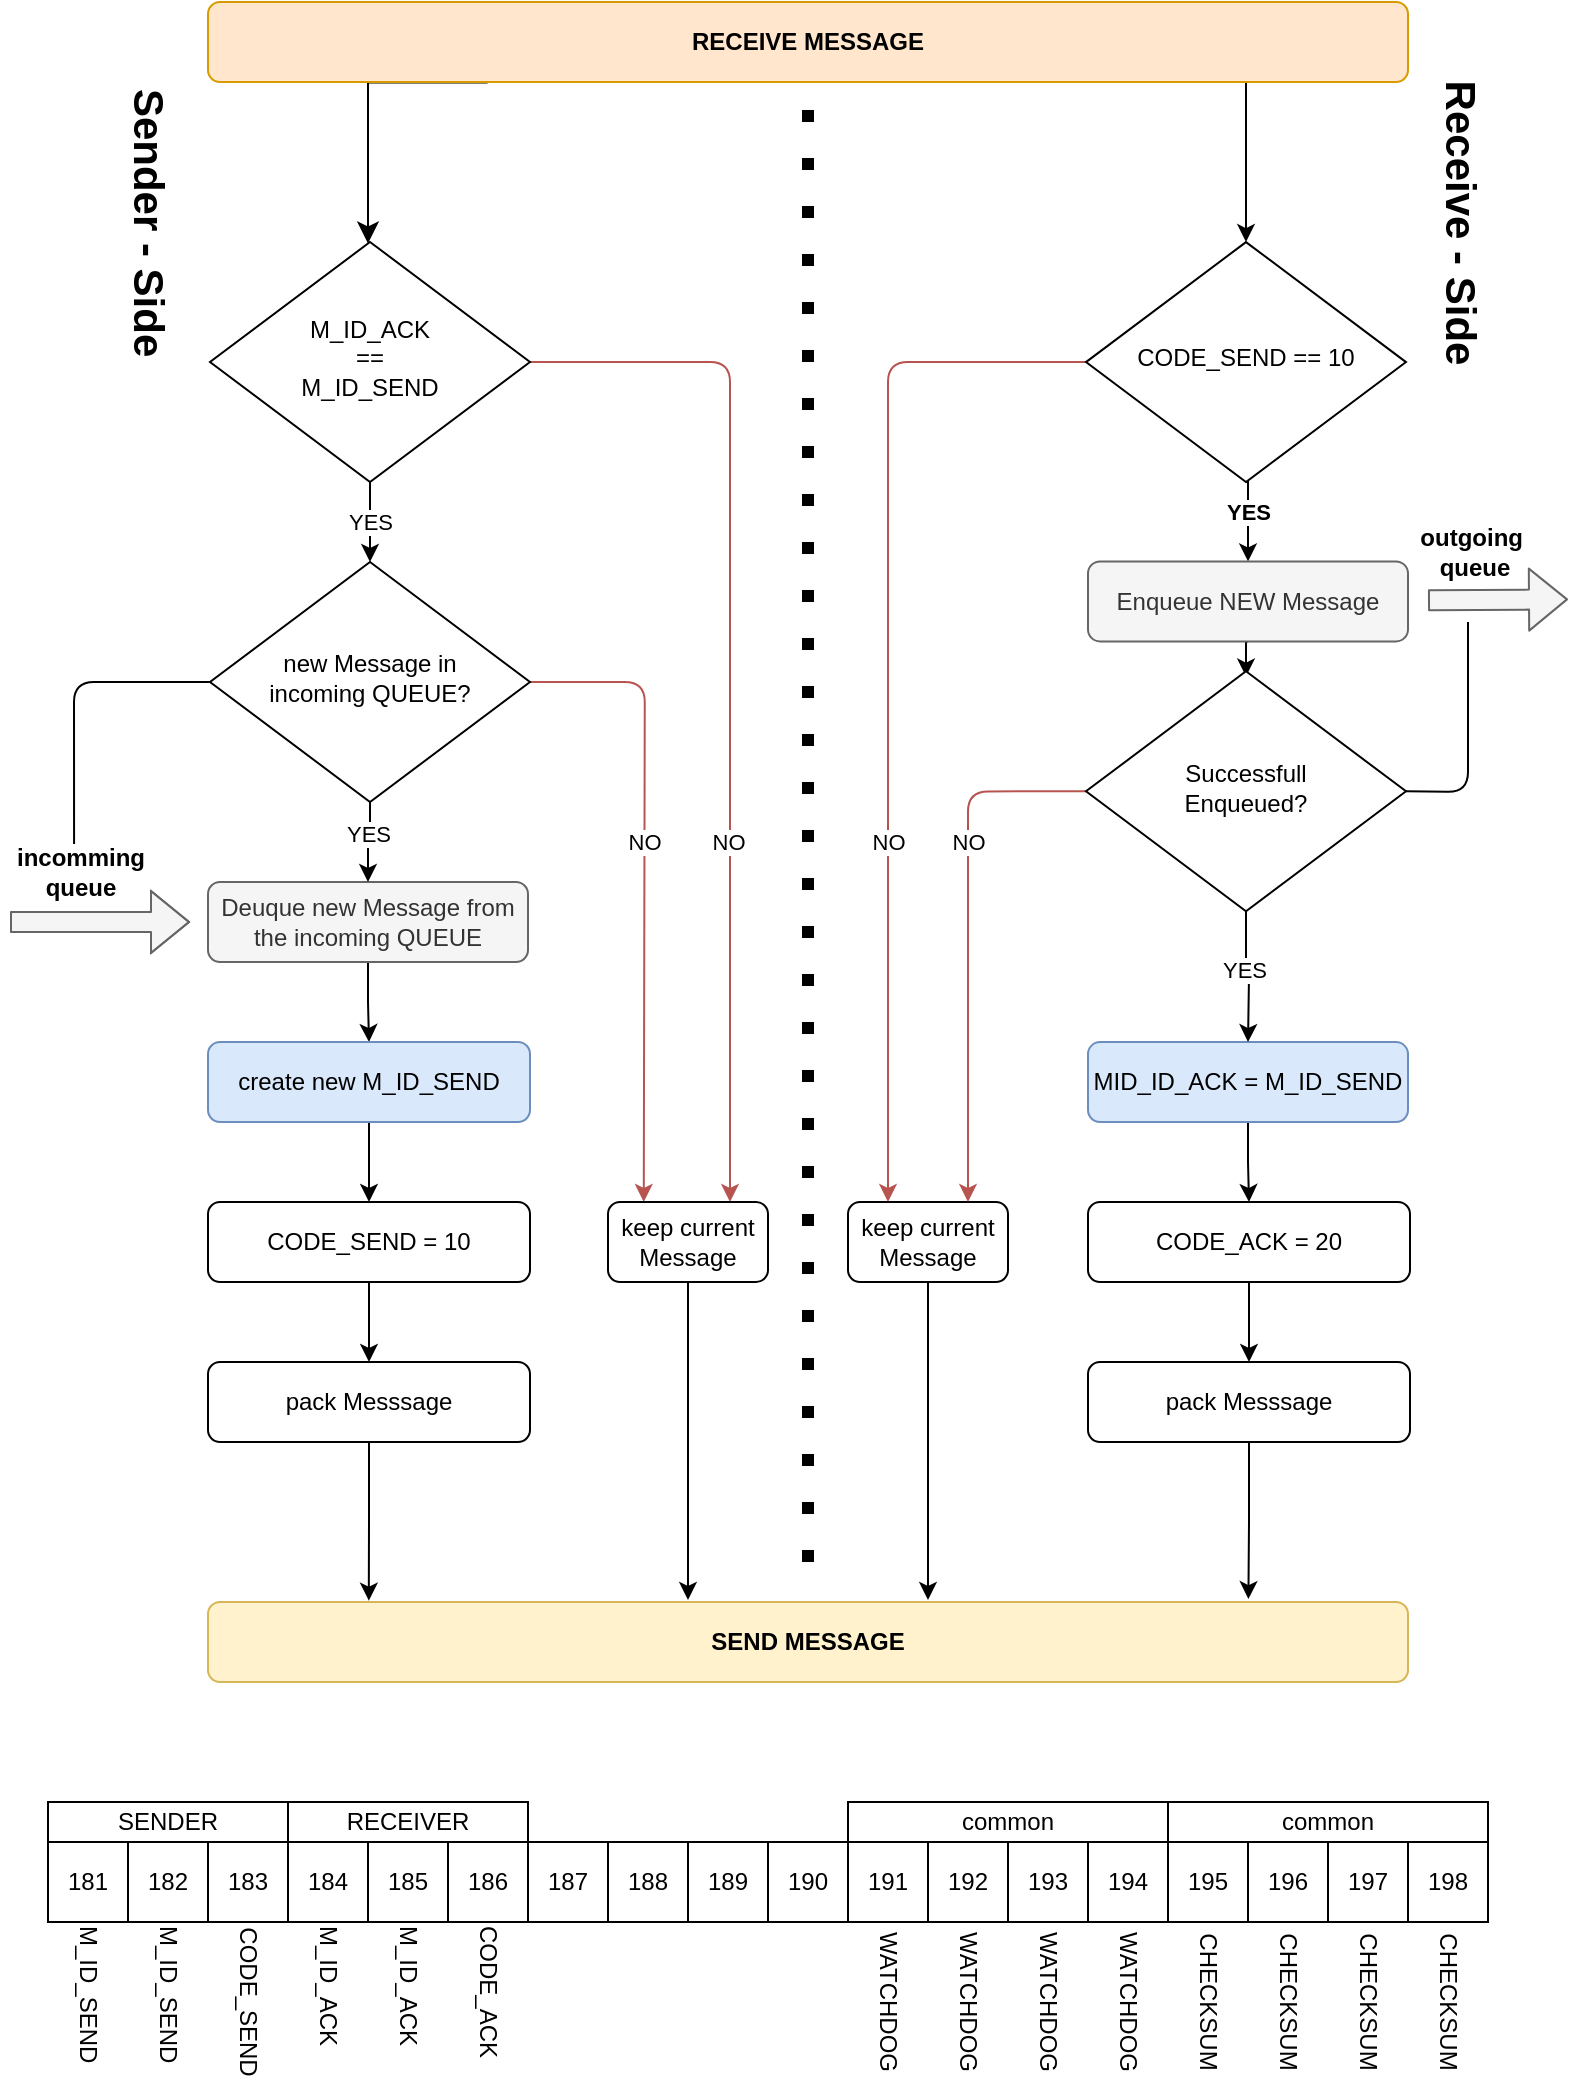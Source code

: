 <mxfile version="14.1.8" type="device"><diagram id="C5RBs43oDa-KdzZeNtuy" name="Page-1"><mxGraphModel dx="677" dy="391" grid="1" gridSize="10" guides="1" tooltips="1" connect="1" arrows="1" fold="1" page="1" pageScale="1" pageWidth="827" pageHeight="1169" math="0" shadow="0"><root><mxCell id="WIyWlLk6GJQsqaUBKTNV-0"/><mxCell id="WIyWlLk6GJQsqaUBKTNV-1" parent="WIyWlLk6GJQsqaUBKTNV-0"/><mxCell id="WIyWlLk6GJQsqaUBKTNV-2" value="" style="rounded=0;html=1;jettySize=auto;orthogonalLoop=1;fontSize=11;endArrow=classic;endFill=1;endSize=8;strokeWidth=1;shadow=0;labelBackgroundColor=none;edgeStyle=orthogonalEdgeStyle;exitX=0.233;exitY=1.005;exitDx=0;exitDy=0;exitPerimeter=0;" parent="WIyWlLk6GJQsqaUBKTNV-1" source="WIyWlLk6GJQsqaUBKTNV-3" target="WIyWlLk6GJQsqaUBKTNV-6" edge="1"><mxGeometry relative="1" as="geometry"><Array as="points"><mxPoint x="200" y="80"/></Array></mxGeometry></mxCell><mxCell id="mJGiB7vmWBF3_xt2uold-23" style="edgeStyle=orthogonalEdgeStyle;rounded=0;orthogonalLoop=1;jettySize=auto;html=1;exitX=0.822;exitY=0.999;exitDx=0;exitDy=0;exitPerimeter=0;entryX=0.5;entryY=0;entryDx=0;entryDy=0;" parent="WIyWlLk6GJQsqaUBKTNV-1" target="mJGiB7vmWBF3_xt2uold-22" edge="1"><mxGeometry relative="1" as="geometry"><mxPoint x="637.96" y="80.0" as="sourcePoint"/><mxPoint x="709" y="130.04" as="targetPoint"/><Array as="points"><mxPoint x="639" y="80"/></Array></mxGeometry></mxCell><mxCell id="WIyWlLk6GJQsqaUBKTNV-3" value="&lt;b&gt;RECEIVE MESSAGE&lt;/b&gt;" style="rounded=1;whiteSpace=wrap;html=1;fontSize=12;glass=0;strokeWidth=1;shadow=0;fillColor=#ffe6cc;strokeColor=#d79b00;" parent="WIyWlLk6GJQsqaUBKTNV-1" vertex="1"><mxGeometry x="120" y="40" width="600" height="40" as="geometry"/></mxCell><mxCell id="mJGiB7vmWBF3_xt2uold-1" value="YES" style="edgeStyle=orthogonalEdgeStyle;rounded=0;orthogonalLoop=1;jettySize=auto;html=1;exitX=0.5;exitY=1;exitDx=0;exitDy=0;entryX=0.5;entryY=0;entryDx=0;entryDy=0;" parent="WIyWlLk6GJQsqaUBKTNV-1" source="WIyWlLk6GJQsqaUBKTNV-6" target="mJGiB7vmWBF3_xt2uold-8" edge="1"><mxGeometry relative="1" as="geometry"><mxPoint as="offset"/></mxGeometry></mxCell><mxCell id="mJGiB7vmWBF3_xt2uold-2" style="edgeStyle=orthogonalEdgeStyle;rounded=1;orthogonalLoop=1;jettySize=auto;html=1;exitX=1;exitY=0.5;exitDx=0;exitDy=0;fillColor=#f8cecc;strokeColor=#b85450;" parent="WIyWlLk6GJQsqaUBKTNV-1" source="WIyWlLk6GJQsqaUBKTNV-6" edge="1"><mxGeometry relative="1" as="geometry"><mxPoint x="300.0" y="220" as="sourcePoint"/><mxPoint x="381" y="640" as="targetPoint"/><Array as="points"><mxPoint x="381" y="220"/></Array></mxGeometry></mxCell><mxCell id="mJGiB7vmWBF3_xt2uold-4" value="NO" style="edgeLabel;html=1;align=center;verticalAlign=middle;resizable=0;points=[];" parent="mJGiB7vmWBF3_xt2uold-2" vertex="1" connectable="0"><mxGeometry x="0.2" relative="1" as="geometry"><mxPoint x="-1" y="28" as="offset"/></mxGeometry></mxCell><mxCell id="WIyWlLk6GJQsqaUBKTNV-6" value="M_ID_ACK&lt;br&gt;==&lt;br&gt;M_ID_SEND" style="rhombus;whiteSpace=wrap;html=1;shadow=0;fontFamily=Helvetica;fontSize=12;align=center;strokeWidth=1;spacing=6;spacingTop=-4;" parent="WIyWlLk6GJQsqaUBKTNV-1" vertex="1"><mxGeometry x="121" y="160" width="160" height="120" as="geometry"/></mxCell><mxCell id="WIyWlLk6GJQsqaUBKTNV-7" value="&lt;b&gt;SEND MESSAGE&lt;/b&gt;" style="rounded=1;whiteSpace=wrap;html=1;fontSize=12;glass=0;strokeWidth=1;shadow=0;fillColor=#fff2cc;strokeColor=#d6b656;" parent="WIyWlLk6GJQsqaUBKTNV-1" vertex="1"><mxGeometry x="120" y="840" width="600" height="40" as="geometry"/></mxCell><mxCell id="mJGiB7vmWBF3_xt2uold-11" style="edgeStyle=orthogonalEdgeStyle;rounded=0;orthogonalLoop=1;jettySize=auto;html=1;exitX=0.5;exitY=1;exitDx=0;exitDy=0;entryX=0.5;entryY=0;entryDx=0;entryDy=0;" parent="WIyWlLk6GJQsqaUBKTNV-1" source="mJGiB7vmWBF3_xt2uold-0" target="mJGiB7vmWBF3_xt2uold-5" edge="1"><mxGeometry relative="1" as="geometry"/></mxCell><mxCell id="mJGiB7vmWBF3_xt2uold-0" value="Deuque new Message from the incoming QUEUE" style="rounded=1;whiteSpace=wrap;html=1;fontSize=12;glass=0;strokeWidth=1;shadow=0;fillColor=#f5f5f5;strokeColor=#666666;fontColor=#333333;" parent="WIyWlLk6GJQsqaUBKTNV-1" vertex="1"><mxGeometry x="120" y="480" width="160" height="40" as="geometry"/></mxCell><mxCell id="mJGiB7vmWBF3_xt2uold-98" style="edgeStyle=orthogonalEdgeStyle;rounded=0;orthogonalLoop=1;jettySize=auto;html=1;exitX=0.5;exitY=1;exitDx=0;exitDy=0;entryX=0.5;entryY=0;entryDx=0;entryDy=0;endArrow=classic;endFill=1;strokeWidth=1;" parent="WIyWlLk6GJQsqaUBKTNV-1" source="mJGiB7vmWBF3_xt2uold-5" target="mJGiB7vmWBF3_xt2uold-96" edge="1"><mxGeometry relative="1" as="geometry"/></mxCell><mxCell id="mJGiB7vmWBF3_xt2uold-5" value="create new M_ID_SEND" style="rounded=1;whiteSpace=wrap;html=1;fontSize=12;glass=0;strokeWidth=1;shadow=0;fillColor=#dae8fc;strokeColor=#6c8ebf;" parent="WIyWlLk6GJQsqaUBKTNV-1" vertex="1"><mxGeometry x="120" y="560" width="161" height="40" as="geometry"/></mxCell><mxCell id="mJGiB7vmWBF3_xt2uold-19" style="edgeStyle=orthogonalEdgeStyle;rounded=0;orthogonalLoop=1;jettySize=auto;html=1;exitX=0.5;exitY=1;exitDx=0;exitDy=0;entryX=0.134;entryY=-0.017;entryDx=0;entryDy=0;entryPerimeter=0;" parent="WIyWlLk6GJQsqaUBKTNV-1" source="mJGiB7vmWBF3_xt2uold-7" target="WIyWlLk6GJQsqaUBKTNV-7" edge="1"><mxGeometry relative="1" as="geometry"/></mxCell><mxCell id="mJGiB7vmWBF3_xt2uold-7" value="pack Messsage" style="rounded=1;whiteSpace=wrap;html=1;fontSize=12;glass=0;strokeWidth=1;shadow=0;" parent="WIyWlLk6GJQsqaUBKTNV-1" vertex="1"><mxGeometry x="120" y="720" width="161" height="40" as="geometry"/></mxCell><mxCell id="mJGiB7vmWBF3_xt2uold-9" style="edgeStyle=orthogonalEdgeStyle;rounded=0;orthogonalLoop=1;jettySize=auto;html=1;exitX=0.5;exitY=1;exitDx=0;exitDy=0;" parent="WIyWlLk6GJQsqaUBKTNV-1" source="mJGiB7vmWBF3_xt2uold-8" target="mJGiB7vmWBF3_xt2uold-0" edge="1"><mxGeometry relative="1" as="geometry"/></mxCell><mxCell id="mJGiB7vmWBF3_xt2uold-10" value="YES" style="edgeLabel;html=1;align=center;verticalAlign=middle;resizable=0;points=[];" parent="mJGiB7vmWBF3_xt2uold-9" vertex="1" connectable="0"><mxGeometry x="-0.224" relative="1" as="geometry"><mxPoint x="-1" as="offset"/></mxGeometry></mxCell><mxCell id="mJGiB7vmWBF3_xt2uold-17" style="edgeStyle=orthogonalEdgeStyle;rounded=1;orthogonalLoop=1;jettySize=auto;html=1;exitX=1;exitY=0.5;exitDx=0;exitDy=0;entryX=0.286;entryY=0.029;entryDx=0;entryDy=0;entryPerimeter=0;fillColor=#f8cecc;strokeColor=#b85450;" parent="WIyWlLk6GJQsqaUBKTNV-1" source="mJGiB7vmWBF3_xt2uold-8" edge="1"><mxGeometry relative="1" as="geometry"><mxPoint x="300.0" y="379.12" as="sourcePoint"/><mxPoint x="337.88" y="640.0" as="targetPoint"/></mxGeometry></mxCell><mxCell id="mJGiB7vmWBF3_xt2uold-18" value="NO" style="edgeLabel;html=1;align=center;verticalAlign=middle;resizable=0;points=[];" parent="mJGiB7vmWBF3_xt2uold-17" vertex="1" connectable="0"><mxGeometry x="0.018" y="-2" relative="1" as="geometry"><mxPoint x="1.96" y="-24.23" as="offset"/></mxGeometry></mxCell><mxCell id="mJGiB7vmWBF3_xt2uold-8" value="new Message in&lt;br&gt;incoming QUEUE?" style="rhombus;whiteSpace=wrap;html=1;shadow=0;fontFamily=Helvetica;fontSize=12;align=center;strokeWidth=1;spacing=6;spacingTop=-4;" parent="WIyWlLk6GJQsqaUBKTNV-1" vertex="1"><mxGeometry x="121" y="320" width="160" height="120" as="geometry"/></mxCell><mxCell id="mJGiB7vmWBF3_xt2uold-20" style="edgeStyle=orthogonalEdgeStyle;rounded=0;orthogonalLoop=1;jettySize=auto;html=1;exitX=0.5;exitY=1;exitDx=0;exitDy=0;" parent="WIyWlLk6GJQsqaUBKTNV-1" source="mJGiB7vmWBF3_xt2uold-16" edge="1"><mxGeometry relative="1" as="geometry"><mxPoint x="360" y="839" as="targetPoint"/></mxGeometry></mxCell><mxCell id="mJGiB7vmWBF3_xt2uold-16" value="keep current Message" style="rounded=1;whiteSpace=wrap;html=1;fontSize=12;glass=0;strokeWidth=1;shadow=0;" parent="WIyWlLk6GJQsqaUBKTNV-1" vertex="1"><mxGeometry x="320" y="640.0" width="80" height="40" as="geometry"/></mxCell><mxCell id="mJGiB7vmWBF3_xt2uold-21" value="" style="shape=flexArrow;endArrow=classic;html=1;fillColor=#f5f5f5;strokeColor=#666666;" parent="WIyWlLk6GJQsqaUBKTNV-1" edge="1"><mxGeometry width="50" height="50" relative="1" as="geometry"><mxPoint x="21" y="500" as="sourcePoint"/><mxPoint x="111" y="500" as="targetPoint"/><Array as="points"><mxPoint x="41" y="500"/></Array></mxGeometry></mxCell><mxCell id="mJGiB7vmWBF3_xt2uold-26" style="edgeStyle=orthogonalEdgeStyle;rounded=0;orthogonalLoop=1;jettySize=auto;html=1;exitX=0.5;exitY=1;exitDx=0;exitDy=0;entryX=0.5;entryY=0;entryDx=0;entryDy=0;" parent="WIyWlLk6GJQsqaUBKTNV-1" source="mJGiB7vmWBF3_xt2uold-22" target="mJGiB7vmWBF3_xt2uold-25" edge="1"><mxGeometry relative="1" as="geometry"/></mxCell><mxCell id="mJGiB7vmWBF3_xt2uold-27" value="YES" style="edgeLabel;html=1;align=center;verticalAlign=middle;resizable=0;points=[];fontStyle=1" parent="mJGiB7vmWBF3_xt2uold-26" vertex="1" connectable="0"><mxGeometry x="-0.164" y="3" relative="1" as="geometry"><mxPoint x="-3" y="-0.98" as="offset"/></mxGeometry></mxCell><mxCell id="mJGiB7vmWBF3_xt2uold-31" style="edgeStyle=orthogonalEdgeStyle;rounded=1;orthogonalLoop=1;jettySize=auto;html=1;exitX=0;exitY=0.5;exitDx=0;exitDy=0;entryX=0.25;entryY=0;entryDx=0;entryDy=0;fillColor=#f8cecc;strokeColor=#b85450;" parent="WIyWlLk6GJQsqaUBKTNV-1" source="mJGiB7vmWBF3_xt2uold-22" target="mJGiB7vmWBF3_xt2uold-30" edge="1"><mxGeometry relative="1" as="geometry"/></mxCell><mxCell id="mJGiB7vmWBF3_xt2uold-32" value="NO" style="edgeLabel;html=1;align=center;verticalAlign=middle;resizable=0;points=[];" parent="mJGiB7vmWBF3_xt2uold-31" vertex="1" connectable="0"><mxGeometry x="-0.154" relative="1" as="geometry"><mxPoint x="-0.02" y="119.54" as="offset"/></mxGeometry></mxCell><mxCell id="mJGiB7vmWBF3_xt2uold-22" value="CODE_SEND == 10" style="rhombus;whiteSpace=wrap;html=1;shadow=0;fontFamily=Helvetica;fontSize=12;align=center;strokeWidth=1;spacing=6;spacingTop=-4;" parent="WIyWlLk6GJQsqaUBKTNV-1" vertex="1"><mxGeometry x="559" y="160.04" width="160" height="120" as="geometry"/></mxCell><mxCell id="mJGiB7vmWBF3_xt2uold-106" style="edgeStyle=orthogonalEdgeStyle;rounded=1;orthogonalLoop=1;jettySize=auto;html=1;entryX=0;entryY=0.5;entryDx=0;entryDy=0;endArrow=none;endFill=0;strokeWidth=1;exitX=0.463;exitY=0.033;exitDx=0;exitDy=0;exitPerimeter=0;" parent="WIyWlLk6GJQsqaUBKTNV-1" source="mJGiB7vmWBF3_xt2uold-24" target="mJGiB7vmWBF3_xt2uold-8" edge="1"><mxGeometry relative="1" as="geometry"/></mxCell><mxCell id="mJGiB7vmWBF3_xt2uold-24" value="&lt;b&gt;incomming &lt;br&gt;queue&lt;/b&gt;" style="text;html=1;align=center;verticalAlign=middle;resizable=0;points=[];autosize=1;" parent="WIyWlLk6GJQsqaUBKTNV-1" vertex="1"><mxGeometry x="16" y="460" width="80" height="30" as="geometry"/></mxCell><mxCell id="mJGiB7vmWBF3_xt2uold-108" style="edgeStyle=orthogonalEdgeStyle;rounded=0;orthogonalLoop=1;jettySize=auto;html=1;exitX=0.5;exitY=1;exitDx=0;exitDy=0;entryX=0.5;entryY=0.022;entryDx=0;entryDy=0;entryPerimeter=0;endArrow=classic;endFill=1;strokeWidth=1;" parent="WIyWlLk6GJQsqaUBKTNV-1" source="mJGiB7vmWBF3_xt2uold-25" target="mJGiB7vmWBF3_xt2uold-107" edge="1"><mxGeometry relative="1" as="geometry"/></mxCell><mxCell id="mJGiB7vmWBF3_xt2uold-25" value="Enqueue NEW Message" style="rounded=1;whiteSpace=wrap;html=1;fontSize=12;glass=0;strokeWidth=1;shadow=0;fillColor=#f5f5f5;strokeColor=#666666;fontColor=#333333;" parent="WIyWlLk6GJQsqaUBKTNV-1" vertex="1"><mxGeometry x="560" y="319.69" width="160" height="40" as="geometry"/></mxCell><mxCell id="mJGiB7vmWBF3_xt2uold-28" value="&lt;b&gt;outgoing&amp;nbsp;&lt;br&gt;queue&lt;/b&gt;" style="text;html=1;align=center;verticalAlign=middle;resizable=0;points=[];autosize=1;" parent="WIyWlLk6GJQsqaUBKTNV-1" vertex="1"><mxGeometry x="718" y="299.69" width="70" height="30" as="geometry"/></mxCell><mxCell id="mJGiB7vmWBF3_xt2uold-29" value="" style="shape=flexArrow;endArrow=classic;html=1;fillColor=#f5f5f5;strokeColor=#666666;" parent="WIyWlLk6GJQsqaUBKTNV-1" edge="1"><mxGeometry width="50" height="50" relative="1" as="geometry"><mxPoint x="730" y="339.1" as="sourcePoint"/><mxPoint x="800" y="338.69" as="targetPoint"/><Array as="points"/></mxGeometry></mxCell><mxCell id="mJGiB7vmWBF3_xt2uold-33" style="edgeStyle=orthogonalEdgeStyle;rounded=0;orthogonalLoop=1;jettySize=auto;html=1;exitX=0.5;exitY=1;exitDx=0;exitDy=0;" parent="WIyWlLk6GJQsqaUBKTNV-1" source="mJGiB7vmWBF3_xt2uold-30" edge="1"><mxGeometry relative="1" as="geometry"><mxPoint x="480" y="839" as="targetPoint"/><Array as="points"><mxPoint x="480" y="839"/></Array></mxGeometry></mxCell><mxCell id="mJGiB7vmWBF3_xt2uold-30" value="keep current Message" style="rounded=1;whiteSpace=wrap;html=1;fontSize=12;glass=0;strokeWidth=1;shadow=0;" parent="WIyWlLk6GJQsqaUBKTNV-1" vertex="1"><mxGeometry x="440" y="640.0" width="80" height="40" as="geometry"/></mxCell><mxCell id="mJGiB7vmWBF3_xt2uold-101" style="edgeStyle=orthogonalEdgeStyle;rounded=0;orthogonalLoop=1;jettySize=auto;html=1;exitX=0.5;exitY=1;exitDx=0;exitDy=0;endArrow=classic;endFill=1;strokeWidth=1;" parent="WIyWlLk6GJQsqaUBKTNV-1" source="mJGiB7vmWBF3_xt2uold-34" target="mJGiB7vmWBF3_xt2uold-100" edge="1"><mxGeometry relative="1" as="geometry"/></mxCell><mxCell id="mJGiB7vmWBF3_xt2uold-34" value="MID_ID_ACK = M_ID_SEND" style="rounded=1;whiteSpace=wrap;html=1;fontSize=12;glass=0;strokeWidth=1;shadow=0;fillColor=#dae8fc;strokeColor=#6c8ebf;" parent="WIyWlLk6GJQsqaUBKTNV-1" vertex="1"><mxGeometry x="560" y="560.04" width="160" height="40" as="geometry"/></mxCell><mxCell id="mJGiB7vmWBF3_xt2uold-38" value="" style="endArrow=none;dashed=1;html=1;dashPattern=1 3;strokeWidth=6;" parent="WIyWlLk6GJQsqaUBKTNV-1" edge="1"><mxGeometry width="50" height="50" relative="1" as="geometry"><mxPoint x="420" y="820" as="sourcePoint"/><mxPoint x="420" y="90" as="targetPoint"/></mxGeometry></mxCell><mxCell id="mJGiB7vmWBF3_xt2uold-39" value="&lt;b&gt;&lt;font style=&quot;font-size: 21px&quot;&gt;Sender - Side&lt;/font&gt;&lt;/b&gt;" style="text;html=1;align=center;verticalAlign=middle;resizable=0;points=[];autosize=1;rotation=90;" parent="WIyWlLk6GJQsqaUBKTNV-1" vertex="1"><mxGeometry x="16" y="140.04" width="150" height="20" as="geometry"/></mxCell><mxCell id="mJGiB7vmWBF3_xt2uold-40" value="&lt;b&gt;&lt;font style=&quot;font-size: 21px&quot;&gt;Receive - Side&lt;/font&gt;&lt;/b&gt;" style="text;html=1;align=center;verticalAlign=middle;resizable=0;points=[];autosize=1;rotation=90;" parent="WIyWlLk6GJQsqaUBKTNV-1" vertex="1"><mxGeometry x="667" y="140" width="160" height="20" as="geometry"/></mxCell><mxCell id="mJGiB7vmWBF3_xt2uold-103" style="edgeStyle=orthogonalEdgeStyle;rounded=0;orthogonalLoop=1;jettySize=auto;html=1;exitX=0.5;exitY=1;exitDx=0;exitDy=0;entryX=0.867;entryY=-0.036;entryDx=0;entryDy=0;entryPerimeter=0;endArrow=classic;endFill=1;strokeWidth=1;" parent="WIyWlLk6GJQsqaUBKTNV-1" source="mJGiB7vmWBF3_xt2uold-44" target="WIyWlLk6GJQsqaUBKTNV-7" edge="1"><mxGeometry relative="1" as="geometry"/></mxCell><mxCell id="mJGiB7vmWBF3_xt2uold-44" value="pack Messsage" style="rounded=1;whiteSpace=wrap;html=1;fontSize=12;glass=0;strokeWidth=1;shadow=0;" parent="WIyWlLk6GJQsqaUBKTNV-1" vertex="1"><mxGeometry x="560" y="720" width="161" height="40" as="geometry"/></mxCell><mxCell id="mJGiB7vmWBF3_xt2uold-46" value="181" style="rounded=0;whiteSpace=wrap;html=1;" parent="WIyWlLk6GJQsqaUBKTNV-1" vertex="1"><mxGeometry x="40" y="960" width="40" height="40" as="geometry"/></mxCell><mxCell id="mJGiB7vmWBF3_xt2uold-49" value="182" style="rounded=0;whiteSpace=wrap;html=1;" parent="WIyWlLk6GJQsqaUBKTNV-1" vertex="1"><mxGeometry x="80" y="960" width="40" height="40" as="geometry"/></mxCell><mxCell id="mJGiB7vmWBF3_xt2uold-50" value="183" style="rounded=0;whiteSpace=wrap;html=1;" parent="WIyWlLk6GJQsqaUBKTNV-1" vertex="1"><mxGeometry x="120" y="960" width="40" height="40" as="geometry"/></mxCell><mxCell id="mJGiB7vmWBF3_xt2uold-54" value="M_ID_SEND" style="text;html=1;strokeColor=none;fillColor=none;align=left;verticalAlign=middle;whiteSpace=wrap;rounded=0;rotation=90;" parent="WIyWlLk6GJQsqaUBKTNV-1" vertex="1"><mxGeometry x="60" y="1030" width="80" height="20" as="geometry"/></mxCell><mxCell id="mJGiB7vmWBF3_xt2uold-55" value="CODE_SEND" style="text;html=1;strokeColor=none;fillColor=none;align=center;verticalAlign=middle;whiteSpace=wrap;rounded=0;rotation=90;" parent="WIyWlLk6GJQsqaUBKTNV-1" vertex="1"><mxGeometry x="100" y="1030" width="80" height="20" as="geometry"/></mxCell><mxCell id="mJGiB7vmWBF3_xt2uold-56" value="M_ID_SEND" style="text;html=1;strokeColor=none;fillColor=none;align=left;verticalAlign=middle;whiteSpace=wrap;rounded=0;rotation=90;" parent="WIyWlLk6GJQsqaUBKTNV-1" vertex="1"><mxGeometry x="20" y="1030" width="80" height="20" as="geometry"/></mxCell><mxCell id="mJGiB7vmWBF3_xt2uold-70" value="184" style="rounded=0;whiteSpace=wrap;html=1;" parent="WIyWlLk6GJQsqaUBKTNV-1" vertex="1"><mxGeometry x="160" y="960" width="40" height="40" as="geometry"/></mxCell><mxCell id="mJGiB7vmWBF3_xt2uold-71" value="185" style="rounded=0;whiteSpace=wrap;html=1;" parent="WIyWlLk6GJQsqaUBKTNV-1" vertex="1"><mxGeometry x="200" y="960" width="40" height="40" as="geometry"/></mxCell><mxCell id="mJGiB7vmWBF3_xt2uold-72" value="186" style="rounded=0;whiteSpace=wrap;html=1;" parent="WIyWlLk6GJQsqaUBKTNV-1" vertex="1"><mxGeometry x="240" y="960" width="40" height="40" as="geometry"/></mxCell><mxCell id="mJGiB7vmWBF3_xt2uold-73" value="M_ID_ACK" style="text;html=1;strokeColor=none;fillColor=none;align=left;verticalAlign=middle;whiteSpace=wrap;rounded=0;rotation=90;" parent="WIyWlLk6GJQsqaUBKTNV-1" vertex="1"><mxGeometry x="180" y="1030" width="80" height="20" as="geometry"/></mxCell><mxCell id="mJGiB7vmWBF3_xt2uold-74" value="CODE_ACK" style="text;html=1;strokeColor=none;fillColor=none;align=center;verticalAlign=middle;whiteSpace=wrap;rounded=0;rotation=90;" parent="WIyWlLk6GJQsqaUBKTNV-1" vertex="1"><mxGeometry x="225" y="1025" width="70" height="20" as="geometry"/></mxCell><mxCell id="mJGiB7vmWBF3_xt2uold-75" value="M_ID_ACK" style="text;html=1;strokeColor=none;fillColor=none;align=left;verticalAlign=middle;whiteSpace=wrap;rounded=0;rotation=90;" parent="WIyWlLk6GJQsqaUBKTNV-1" vertex="1"><mxGeometry x="140" y="1030" width="80" height="20" as="geometry"/></mxCell><mxCell id="mJGiB7vmWBF3_xt2uold-76" value="196" style="rounded=0;whiteSpace=wrap;html=1;" parent="WIyWlLk6GJQsqaUBKTNV-1" vertex="1"><mxGeometry x="640" y="960" width="40" height="40" as="geometry"/></mxCell><mxCell id="mJGiB7vmWBF3_xt2uold-77" value="197" style="rounded=0;whiteSpace=wrap;html=1;" parent="WIyWlLk6GJQsqaUBKTNV-1" vertex="1"><mxGeometry x="680" y="960" width="40" height="40" as="geometry"/></mxCell><mxCell id="mJGiB7vmWBF3_xt2uold-78" value="198" style="rounded=0;whiteSpace=wrap;html=1;" parent="WIyWlLk6GJQsqaUBKTNV-1" vertex="1"><mxGeometry x="720" y="960" width="40" height="40" as="geometry"/></mxCell><mxCell id="mJGiB7vmWBF3_xt2uold-79" value="CHECKSUM" style="text;html=1;strokeColor=none;fillColor=none;align=center;verticalAlign=middle;whiteSpace=wrap;rounded=0;rotation=90;" parent="WIyWlLk6GJQsqaUBKTNV-1" vertex="1"><mxGeometry x="705" y="1030" width="70" height="20" as="geometry"/></mxCell><mxCell id="mJGiB7vmWBF3_xt2uold-80" value="195" style="rounded=0;whiteSpace=wrap;html=1;" parent="WIyWlLk6GJQsqaUBKTNV-1" vertex="1"><mxGeometry x="600" y="960" width="40" height="40" as="geometry"/></mxCell><mxCell id="mJGiB7vmWBF3_xt2uold-81" value="CHECKSUM" style="text;html=1;strokeColor=none;fillColor=none;align=center;verticalAlign=middle;whiteSpace=wrap;rounded=0;rotation=90;" parent="WIyWlLk6GJQsqaUBKTNV-1" vertex="1"><mxGeometry x="665" y="1030" width="70" height="20" as="geometry"/></mxCell><mxCell id="mJGiB7vmWBF3_xt2uold-82" value="CHECKSUM" style="text;html=1;strokeColor=none;fillColor=none;align=center;verticalAlign=middle;whiteSpace=wrap;rounded=0;rotation=90;" parent="WIyWlLk6GJQsqaUBKTNV-1" vertex="1"><mxGeometry x="625" y="1030" width="70" height="20" as="geometry"/></mxCell><mxCell id="mJGiB7vmWBF3_xt2uold-83" value="CHECKSUM" style="text;html=1;strokeColor=none;fillColor=none;align=center;verticalAlign=middle;whiteSpace=wrap;rounded=0;rotation=90;" parent="WIyWlLk6GJQsqaUBKTNV-1" vertex="1"><mxGeometry x="585" y="1030" width="70" height="20" as="geometry"/></mxCell><mxCell id="mJGiB7vmWBF3_xt2uold-84" value="SENDER" style="text;html=1;fillColor=none;align=center;verticalAlign=middle;whiteSpace=wrap;rounded=0;strokeColor=#000000;" parent="WIyWlLk6GJQsqaUBKTNV-1" vertex="1"><mxGeometry x="40" y="940" width="120" height="20" as="geometry"/></mxCell><mxCell id="mJGiB7vmWBF3_xt2uold-85" value="common" style="text;html=1;fillColor=none;align=center;verticalAlign=middle;whiteSpace=wrap;rounded=0;strokeColor=#000000;" parent="WIyWlLk6GJQsqaUBKTNV-1" vertex="1"><mxGeometry x="440" y="940" width="160" height="20" as="geometry"/></mxCell><mxCell id="mJGiB7vmWBF3_xt2uold-86" value="187" style="rounded=0;whiteSpace=wrap;html=1;" parent="WIyWlLk6GJQsqaUBKTNV-1" vertex="1"><mxGeometry x="280" y="960" width="40" height="40" as="geometry"/></mxCell><mxCell id="mJGiB7vmWBF3_xt2uold-87" value="188" style="rounded=0;whiteSpace=wrap;html=1;" parent="WIyWlLk6GJQsqaUBKTNV-1" vertex="1"><mxGeometry x="320" y="960" width="40" height="40" as="geometry"/></mxCell><mxCell id="mJGiB7vmWBF3_xt2uold-88" value="189" style="rounded=0;whiteSpace=wrap;html=1;" parent="WIyWlLk6GJQsqaUBKTNV-1" vertex="1"><mxGeometry x="360" y="960" width="40" height="40" as="geometry"/></mxCell><mxCell id="mJGiB7vmWBF3_xt2uold-89" value="190" style="rounded=0;whiteSpace=wrap;html=1;" parent="WIyWlLk6GJQsqaUBKTNV-1" vertex="1"><mxGeometry x="400" y="960" width="40" height="40" as="geometry"/></mxCell><mxCell id="mJGiB7vmWBF3_xt2uold-90" value="191" style="rounded=0;whiteSpace=wrap;html=1;" parent="WIyWlLk6GJQsqaUBKTNV-1" vertex="1"><mxGeometry x="440" y="960" width="40" height="40" as="geometry"/></mxCell><mxCell id="mJGiB7vmWBF3_xt2uold-92" value="192" style="rounded=0;whiteSpace=wrap;html=1;" parent="WIyWlLk6GJQsqaUBKTNV-1" vertex="1"><mxGeometry x="480" y="960" width="40" height="40" as="geometry"/></mxCell><mxCell id="mJGiB7vmWBF3_xt2uold-93" value="193" style="rounded=0;whiteSpace=wrap;html=1;" parent="WIyWlLk6GJQsqaUBKTNV-1" vertex="1"><mxGeometry x="520" y="960" width="40" height="40" as="geometry"/></mxCell><mxCell id="mJGiB7vmWBF3_xt2uold-94" value="194" style="rounded=0;whiteSpace=wrap;html=1;" parent="WIyWlLk6GJQsqaUBKTNV-1" vertex="1"><mxGeometry x="560" y="960" width="40" height="40" as="geometry"/></mxCell><mxCell id="mJGiB7vmWBF3_xt2uold-95" value="RECEIVER" style="text;html=1;fillColor=none;align=center;verticalAlign=middle;whiteSpace=wrap;rounded=0;strokeColor=#000000;" parent="WIyWlLk6GJQsqaUBKTNV-1" vertex="1"><mxGeometry x="160" y="940" width="120" height="20" as="geometry"/></mxCell><mxCell id="mJGiB7vmWBF3_xt2uold-99" style="edgeStyle=orthogonalEdgeStyle;rounded=0;orthogonalLoop=1;jettySize=auto;html=1;exitX=0.5;exitY=1;exitDx=0;exitDy=0;entryX=0.5;entryY=0;entryDx=0;entryDy=0;endArrow=classic;endFill=1;strokeWidth=1;" parent="WIyWlLk6GJQsqaUBKTNV-1" source="mJGiB7vmWBF3_xt2uold-96" target="mJGiB7vmWBF3_xt2uold-7" edge="1"><mxGeometry relative="1" as="geometry"/></mxCell><mxCell id="mJGiB7vmWBF3_xt2uold-96" value="CODE_SEND = 10" style="rounded=1;whiteSpace=wrap;html=1;fontSize=12;glass=0;strokeWidth=1;shadow=0;" parent="WIyWlLk6GJQsqaUBKTNV-1" vertex="1"><mxGeometry x="120" y="640" width="161" height="40" as="geometry"/></mxCell><mxCell id="mJGiB7vmWBF3_xt2uold-102" style="edgeStyle=orthogonalEdgeStyle;rounded=0;orthogonalLoop=1;jettySize=auto;html=1;exitX=0.5;exitY=1;exitDx=0;exitDy=0;endArrow=classic;endFill=1;strokeWidth=1;" parent="WIyWlLk6GJQsqaUBKTNV-1" source="mJGiB7vmWBF3_xt2uold-100" target="mJGiB7vmWBF3_xt2uold-44" edge="1"><mxGeometry relative="1" as="geometry"/></mxCell><mxCell id="mJGiB7vmWBF3_xt2uold-100" value="CODE_ACK = 20" style="rounded=1;whiteSpace=wrap;html=1;fontSize=12;glass=0;strokeWidth=1;shadow=0;" parent="WIyWlLk6GJQsqaUBKTNV-1" vertex="1"><mxGeometry x="560" y="640" width="161" height="40" as="geometry"/></mxCell><mxCell id="mJGiB7vmWBF3_xt2uold-109" style="edgeStyle=orthogonalEdgeStyle;rounded=0;orthogonalLoop=1;jettySize=auto;html=1;exitX=0.5;exitY=1;exitDx=0;exitDy=0;endArrow=classic;endFill=1;strokeWidth=1;" parent="WIyWlLk6GJQsqaUBKTNV-1" source="mJGiB7vmWBF3_xt2uold-107" edge="1"><mxGeometry relative="1" as="geometry"><mxPoint x="640" y="560" as="targetPoint"/></mxGeometry></mxCell><mxCell id="mJGiB7vmWBF3_xt2uold-110" value="YES" style="edgeLabel;html=1;align=center;verticalAlign=middle;resizable=0;points=[];" parent="mJGiB7vmWBF3_xt2uold-109" vertex="1" connectable="0"><mxGeometry x="-0.125" y="-1" relative="1" as="geometry"><mxPoint as="offset"/></mxGeometry></mxCell><mxCell id="mJGiB7vmWBF3_xt2uold-112" style="edgeStyle=orthogonalEdgeStyle;rounded=1;orthogonalLoop=1;jettySize=auto;html=1;exitX=0;exitY=0.5;exitDx=0;exitDy=0;entryX=0.75;entryY=0;entryDx=0;entryDy=0;endArrow=classic;endFill=1;strokeWidth=1;fillColor=#f8cecc;strokeColor=#b85450;" parent="WIyWlLk6GJQsqaUBKTNV-1" source="mJGiB7vmWBF3_xt2uold-107" target="mJGiB7vmWBF3_xt2uold-30" edge="1"><mxGeometry relative="1" as="geometry"/></mxCell><mxCell id="mJGiB7vmWBF3_xt2uold-113" value="NO" style="edgeLabel;html=1;align=center;verticalAlign=middle;resizable=0;points=[];" parent="mJGiB7vmWBF3_xt2uold-112" vertex="1" connectable="0"><mxGeometry x="0.153" y="2" relative="1" as="geometry"><mxPoint x="-2.02" y="-68.29" as="offset"/></mxGeometry></mxCell><mxCell id="mJGiB7vmWBF3_xt2uold-107" value="Successfull&lt;br&gt;Enqueued?" style="rhombus;whiteSpace=wrap;html=1;shadow=0;fontFamily=Helvetica;fontSize=12;align=center;strokeWidth=1;spacing=6;spacingTop=-4;" parent="WIyWlLk6GJQsqaUBKTNV-1" vertex="1"><mxGeometry x="559" y="374.65" width="160" height="120" as="geometry"/></mxCell><mxCell id="mJGiB7vmWBF3_xt2uold-111" value="" style="endArrow=none;html=1;strokeWidth=1;exitX=1;exitY=0.5;exitDx=0;exitDy=0;" parent="WIyWlLk6GJQsqaUBKTNV-1" source="mJGiB7vmWBF3_xt2uold-107" edge="1"><mxGeometry width="50" height="50" relative="1" as="geometry"><mxPoint x="380" y="440" as="sourcePoint"/><mxPoint x="750" y="350" as="targetPoint"/><Array as="points"><mxPoint x="750" y="435"/></Array></mxGeometry></mxCell><mxCell id="m4HxTgdPgyGHLGbW_Xbw-0" value="common" style="text;html=1;fillColor=none;align=center;verticalAlign=middle;whiteSpace=wrap;rounded=0;strokeColor=#000000;" vertex="1" parent="WIyWlLk6GJQsqaUBKTNV-1"><mxGeometry x="600" y="940" width="160" height="20" as="geometry"/></mxCell><mxCell id="m4HxTgdPgyGHLGbW_Xbw-1" value="WATCHDOG" style="text;html=1;strokeColor=none;fillColor=none;align=center;verticalAlign=middle;whiteSpace=wrap;rounded=0;rotation=90;" vertex="1" parent="WIyWlLk6GJQsqaUBKTNV-1"><mxGeometry x="505" y="1030" width="70" height="20" as="geometry"/></mxCell><mxCell id="m4HxTgdPgyGHLGbW_Xbw-3" value="WATCHDOG" style="text;html=1;strokeColor=none;fillColor=none;align=center;verticalAlign=middle;whiteSpace=wrap;rounded=0;rotation=90;" vertex="1" parent="WIyWlLk6GJQsqaUBKTNV-1"><mxGeometry x="545" y="1030" width="70" height="20" as="geometry"/></mxCell><mxCell id="m4HxTgdPgyGHLGbW_Xbw-4" value="WATCHDOG" style="text;html=1;strokeColor=none;fillColor=none;align=center;verticalAlign=middle;whiteSpace=wrap;rounded=0;rotation=90;" vertex="1" parent="WIyWlLk6GJQsqaUBKTNV-1"><mxGeometry x="465" y="1030" width="70" height="20" as="geometry"/></mxCell><mxCell id="m4HxTgdPgyGHLGbW_Xbw-5" value="WATCHDOG" style="text;html=1;strokeColor=none;fillColor=none;align=center;verticalAlign=middle;whiteSpace=wrap;rounded=0;rotation=90;" vertex="1" parent="WIyWlLk6GJQsqaUBKTNV-1"><mxGeometry x="425" y="1030" width="70" height="20" as="geometry"/></mxCell></root></mxGraphModel></diagram></mxfile>